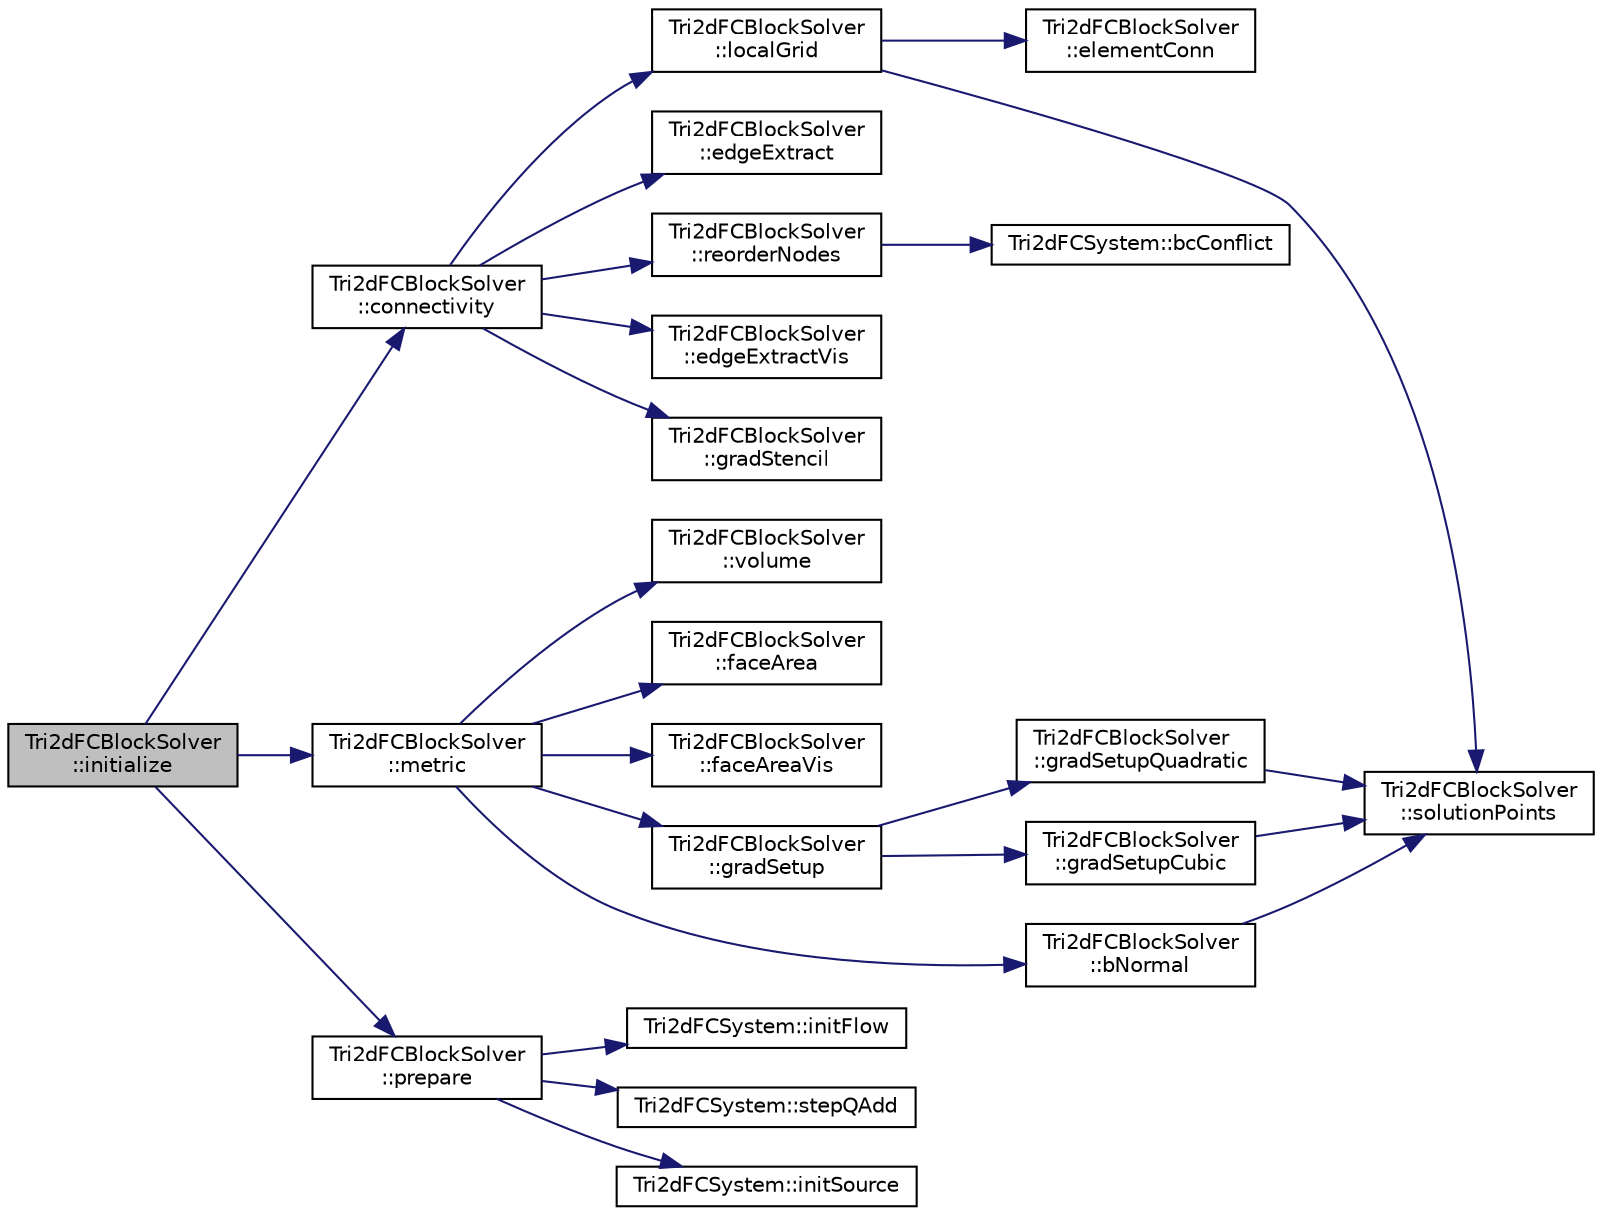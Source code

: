 digraph "Tri2dFCBlockSolver::initialize"
{
  edge [fontname="Helvetica",fontsize="10",labelfontname="Helvetica",labelfontsize="10"];
  node [fontname="Helvetica",fontsize="10",shape=record];
  rankdir="LR";
  Node1 [label="Tri2dFCBlockSolver\l::initialize",height=0.2,width=0.4,color="black", fillcolor="grey75", style="filled" fontcolor="black"];
  Node1 -> Node2 [color="midnightblue",fontsize="10",style="solid",fontname="Helvetica"];
  Node2 [label="Tri2dFCBlockSolver\l::connectivity",height=0.2,width=0.4,color="black", fillcolor="white", style="filled",URL="$classTri2dFCBlockSolver.html#a79440b68993f102164e50ac32faa28cc",tooltip="Form all grid connectivity. "];
  Node2 -> Node3 [color="midnightblue",fontsize="10",style="solid",fontname="Helvetica"];
  Node3 [label="Tri2dFCBlockSolver\l::localGrid",height=0.2,width=0.4,color="black", fillcolor="white", style="filled",URL="$classTri2dFCBlockSolver.html#a08cbc8b71d16504b1a386b777682d214",tooltip="Form local grid based on global grid. "];
  Node3 -> Node4 [color="midnightblue",fontsize="10",style="solid",fontname="Helvetica"];
  Node4 [label="Tri2dFCBlockSolver\l::elementConn",height=0.2,width=0.4,color="black", fillcolor="white", style="filled",URL="$classTri2dFCBlockSolver.html#aa146d879159be3c428158991284ea335",tooltip="Returns solution point locations in the standard equilateral triangle. "];
  Node3 -> Node5 [color="midnightblue",fontsize="10",style="solid",fontname="Helvetica"];
  Node5 [label="Tri2dFCBlockSolver\l::solutionPoints",height=0.2,width=0.4,color="black", fillcolor="white", style="filled",URL="$classTri2dFCBlockSolver.html#af85bea6048c0c2ad865934e8e109968d",tooltip="Returns solution point locations in the standard equilateral triangle. "];
  Node2 -> Node6 [color="midnightblue",fontsize="10",style="solid",fontname="Helvetica"];
  Node6 [label="Tri2dFCBlockSolver\l::edgeExtract",height=0.2,width=0.4,color="black", fillcolor="white", style="filled",URL="$classTri2dFCBlockSolver.html#a10e5813f99c5b9e54889c9a76cfc5a8c",tooltip="Form edge data structure. "];
  Node2 -> Node7 [color="midnightblue",fontsize="10",style="solid",fontname="Helvetica"];
  Node7 [label="Tri2dFCBlockSolver\l::reorderNodes",height=0.2,width=0.4,color="black", fillcolor="white", style="filled",URL="$classTri2dFCBlockSolver.html#af7483365b579892d85920a8c908c62b2",tooltip="Reorder nodes with boundary nodes at the end of the list. "];
  Node7 -> Node8 [color="midnightblue",fontsize="10",style="solid",fontname="Helvetica"];
  Node8 [label="Tri2dFCSystem::bcConflict",height=0.2,width=0.4,color="black", fillcolor="white", style="filled",URL="$classTri2dFCSystem.html#ad839110e54f7641a67ecf083a8d53bbe",tooltip="Resolves boundary conflicts at sharp corners. "];
  Node2 -> Node9 [color="midnightblue",fontsize="10",style="solid",fontname="Helvetica"];
  Node9 [label="Tri2dFCBlockSolver\l::edgeExtractVis",height=0.2,width=0.4,color="black", fillcolor="white", style="filled",URL="$classTri2dFCBlockSolver.html#ad752d9c58a355f588f986e4634833b56",tooltip="Extract edge data structure for viscous terms. "];
  Node2 -> Node10 [color="midnightblue",fontsize="10",style="solid",fontname="Helvetica"];
  Node10 [label="Tri2dFCBlockSolver\l::gradStencil",height=0.2,width=0.4,color="black", fillcolor="white", style="filled",URL="$classTri2dFCBlockSolver.html#a3b0bcd4a353dcfa209dadb97cabbfaa8",tooltip="Form FEM gradient stencils. "];
  Node1 -> Node11 [color="midnightblue",fontsize="10",style="solid",fontname="Helvetica"];
  Node11 [label="Tri2dFCBlockSolver\l::metric",height=0.2,width=0.4,color="black", fillcolor="white", style="filled",URL="$classTri2dFCBlockSolver.html#ae5b808f9d896af6788505b6d2c636764",tooltip="Form all grid metrics. "];
  Node11 -> Node12 [color="midnightblue",fontsize="10",style="solid",fontname="Helvetica"];
  Node12 [label="Tri2dFCBlockSolver\l::volume",height=0.2,width=0.4,color="black", fillcolor="white", style="filled",URL="$classTri2dFCBlockSolver.html#a657d3f958fed317db62048c4f3d25c0b",tooltip="Compute nodal volumes. "];
  Node11 -> Node13 [color="midnightblue",fontsize="10",style="solid",fontname="Helvetica"];
  Node13 [label="Tri2dFCBlockSolver\l::faceArea",height=0.2,width=0.4,color="black", fillcolor="white", style="filled",URL="$classTri2dFCBlockSolver.html#a3a8ac2d1540d3e674940d95c0c2da49b",tooltip="Compute median dual face areas. "];
  Node11 -> Node14 [color="midnightblue",fontsize="10",style="solid",fontname="Helvetica"];
  Node14 [label="Tri2dFCBlockSolver\l::faceAreaVis",height=0.2,width=0.4,color="black", fillcolor="white", style="filled",URL="$classTri2dFCBlockSolver.html#a772e86f701337b4632441447addbb302",tooltip="Compute median dual face areas on each triangular element for viscous discretization. "];
  Node11 -> Node15 [color="midnightblue",fontsize="10",style="solid",fontname="Helvetica"];
  Node15 [label="Tri2dFCBlockSolver\l::gradSetup",height=0.2,width=0.4,color="black", fillcolor="white", style="filled",URL="$classTri2dFCBlockSolver.html#a5c61fcf3c1f919a6d2c08c5ab97e2652",tooltip="Compute FEM gradient coefficients. "];
  Node15 -> Node16 [color="midnightblue",fontsize="10",style="solid",fontname="Helvetica"];
  Node16 [label="Tri2dFCBlockSolver\l::gradSetupQuadratic",height=0.2,width=0.4,color="black", fillcolor="white", style="filled",URL="$classTri2dFCBlockSolver.html#a83e9273fdc756ef6a98ba593a3756bfc",tooltip="Compute quadratic FEM gradient coefficients. "];
  Node16 -> Node5 [color="midnightblue",fontsize="10",style="solid",fontname="Helvetica"];
  Node15 -> Node17 [color="midnightblue",fontsize="10",style="solid",fontname="Helvetica"];
  Node17 [label="Tri2dFCBlockSolver\l::gradSetupCubic",height=0.2,width=0.4,color="black", fillcolor="white", style="filled",URL="$classTri2dFCBlockSolver.html#a024e616382d8737d842eb60f14c51760",tooltip="Compute cubic FEM gradient coefficients. "];
  Node17 -> Node5 [color="midnightblue",fontsize="10",style="solid",fontname="Helvetica"];
  Node11 -> Node18 [color="midnightblue",fontsize="10",style="solid",fontname="Helvetica"];
  Node18 [label="Tri2dFCBlockSolver\l::bNormal",height=0.2,width=0.4,color="black", fillcolor="white", style="filled",URL="$classTri2dFCBlockSolver.html#a5a34c2f943762b4bfbb0bf04b06ca5cc",tooltip="Compute unit normal vectors at each boundary node. "];
  Node18 -> Node5 [color="midnightblue",fontsize="10",style="solid",fontname="Helvetica"];
  Node1 -> Node19 [color="midnightblue",fontsize="10",style="solid",fontname="Helvetica"];
  Node19 [label="Tri2dFCBlockSolver\l::prepare",height=0.2,width=0.4,color="black", fillcolor="white", style="filled",URL="$classTri2dFCBlockSolver.html#a3f767398d359864323c47a2060e5846e",tooltip="Allocate and initialize solution variables. "];
  Node19 -> Node20 [color="midnightblue",fontsize="10",style="solid",fontname="Helvetica"];
  Node20 [label="Tri2dFCSystem::initFlow",height=0.2,width=0.4,color="black", fillcolor="white", style="filled",URL="$classTri2dFCSystem.html#a3023dd1c1b48e2e65c214f244c109811",tooltip="Initializes q over a set of dof locations. "];
  Node19 -> Node21 [color="midnightblue",fontsize="10",style="solid",fontname="Helvetica"];
  Node21 [label="Tri2dFCSystem::stepQAdd",height=0.2,width=0.4,color="black", fillcolor="white", style="filled",URL="$classTri2dFCSystem.html#a8a2f10855ce8633e3c7fe3795170a5c1",tooltip="Computes additional variables as a function of Q. "];
  Node19 -> Node22 [color="midnightblue",fontsize="10",style="solid",fontname="Helvetica"];
  Node22 [label="Tri2dFCSystem::initSource",height=0.2,width=0.4,color="black", fillcolor="white", style="filled",URL="$classTri2dFCSystem.html#a1ecd808d62808b8c79df5f811c218bf2",tooltip="Initializes source terms over a set of dof locations. "];
}
